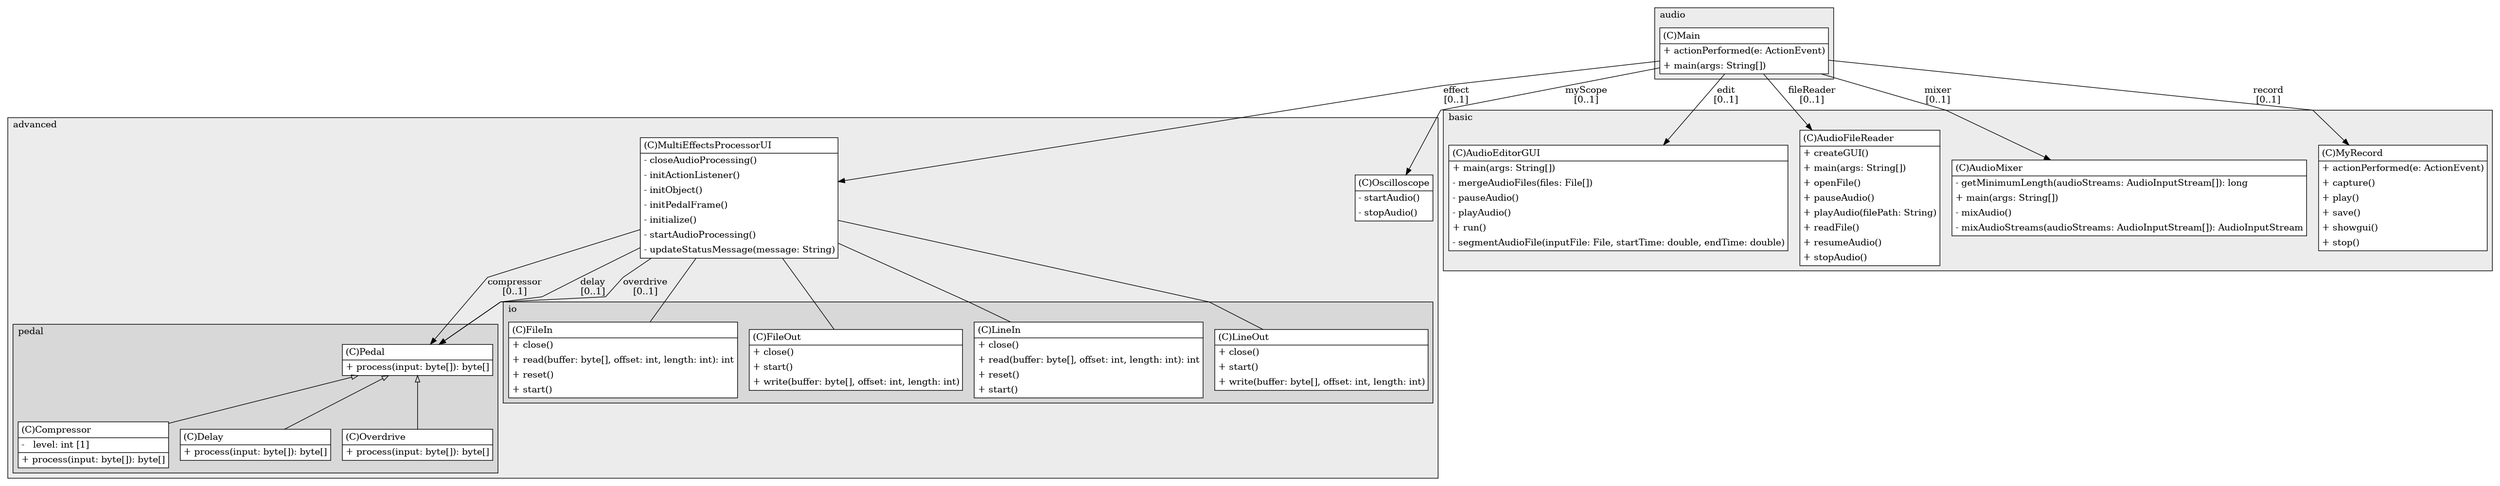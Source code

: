@startuml

/' diagram meta data start
config=StructureConfiguration;
{
  "projectClassification": {
    "searchMode": "OpenProject", // OpenProject, AllProjects
    "includedProjects": "",
    "pathEndKeywords": "*.impl",
    "isClientPath": "",
    "isClientName": "",
    "isTestPath": "",
    "isTestName": "",
    "isMappingPath": "",
    "isMappingName": "",
    "isDataAccessPath": "",
    "isDataAccessName": "",
    "isDataStructurePath": "",
    "isDataStructureName": "",
    "isInterfaceStructuresPath": "",
    "isInterfaceStructuresName": "",
    "isEntryPointPath": "",
    "isEntryPointName": "",
    "treatFinalFieldsAsMandatory": false
  },
  "graphRestriction": {
    "classPackageExcludeFilter": "",
    "classPackageIncludeFilter": "",
    "classNameExcludeFilter": "",
    "classNameIncludeFilter": "",
    "methodNameExcludeFilter": "",
    "methodNameIncludeFilter": "",
    "removeByInheritance": "", // inheritance/annotation based filtering is done in a second step
    "removeByAnnotation": "",
    "removeByClassPackage": "", // cleanup the graph after inheritance/annotation based filtering is done
    "removeByClassName": "",
    "cutMappings": false,
    "cutEnum": true,
    "cutTests": true,
    "cutClient": true,
    "cutDataAccess": false,
    "cutInterfaceStructures": false,
    "cutDataStructures": false,
    "cutGetterAndSetter": true,
    "cutConstructors": true
  },
  "graphTraversal": {
    "forwardDepth": 6,
    "backwardDepth": 6,
    "classPackageExcludeFilter": "",
    "classPackageIncludeFilter": "",
    "classNameExcludeFilter": "",
    "classNameIncludeFilter": "",
    "methodNameExcludeFilter": "",
    "methodNameIncludeFilter": "",
    "hideMappings": false,
    "hideDataStructures": false,
    "hidePrivateMethods": true,
    "hideInterfaceCalls": true, // indirection: implementation -> interface (is hidden) -> implementation
    "onlyShowApplicationEntryPoints": false, // root node is included
    "useMethodCallsForStructureDiagram": "ForwardOnly" // ForwardOnly, BothDirections, No
  },
  "details": {
    "aggregation": "GroupByClass", // ByClass, GroupByClass, None
    "showClassGenericTypes": true,
    "showMethods": true,
    "showMethodParameterNames": true,
    "showMethodParameterTypes": true,
    "showMethodReturnType": true,
    "showPackageLevels": 2,
    "showDetailedClassStructure": true
  },
  "rootClass": "audio.Main",
  "extensionCallbackMethod": "" // qualified.class.name#methodName - signature: public static String method(String)
}
diagram meta data end '/



digraph g {
    rankdir="TB"
    splines=polyline
    

'nodes 
subgraph cluster_718837726 { 
   	label=advanced
	labeljust=l
	fillcolor="#ececec"
	style=filled
   
   MultiEffectsProcessorUI258518842[
	label=<<TABLE BORDER="1" CELLBORDER="0" CELLPADDING="4" CELLSPACING="0">
<TR><TD ALIGN="LEFT" >(C)MultiEffectsProcessorUI</TD></TR>
<HR/>
<TR><TD ALIGN="LEFT" >- closeAudioProcessing()</TD></TR>
<TR><TD ALIGN="LEFT" >- initActionListener()</TD></TR>
<TR><TD ALIGN="LEFT" >- initObject()</TD></TR>
<TR><TD ALIGN="LEFT" >- initPedalFrame()</TD></TR>
<TR><TD ALIGN="LEFT" >- initialize()</TD></TR>
<TR><TD ALIGN="LEFT" >- startAudioProcessing()</TD></TR>
<TR><TD ALIGN="LEFT" >- updateStatusMessage(message: String)</TD></TR>
</TABLE>>
	style=filled
	margin=0
	shape=plaintext
	fillcolor="#FFFFFF"
];

Oscilloscope258518842[
	label=<<TABLE BORDER="1" CELLBORDER="0" CELLPADDING="4" CELLSPACING="0">
<TR><TD ALIGN="LEFT" >(C)Oscilloscope</TD></TR>
<HR/>
<TR><TD ALIGN="LEFT" >- startAudio()</TD></TR>
<TR><TD ALIGN="LEFT" >- stopAudio()</TD></TR>
</TABLE>>
	style=filled
	margin=0
	shape=plaintext
	fillcolor="#FFFFFF"
];

subgraph cluster_10098514 {
   	label=pedal
	labeljust=l
	fillcolor="#d8d8d8"
	style=filled

   Compressor1796506170[
	label=<<TABLE BORDER="1" CELLBORDER="0" CELLPADDING="4" CELLSPACING="0">
<TR><TD ALIGN="LEFT" >(C)Compressor</TD></TR>
<HR/>
<TR><TD ALIGN="LEFT" >-   level: int [1]</TD></TR>
<HR/>
<TR><TD ALIGN="LEFT" >+ process(input: byte[]): byte[]</TD></TR>
</TABLE>>
	style=filled
	margin=0
	shape=plaintext
	fillcolor="#FFFFFF"
];

Delay1796506170[
	label=<<TABLE BORDER="1" CELLBORDER="0" CELLPADDING="4" CELLSPACING="0">
<TR><TD ALIGN="LEFT" >(C)Delay</TD></TR>
<HR/>
<TR><TD ALIGN="LEFT" >+ process(input: byte[]): byte[]</TD></TR>
</TABLE>>
	style=filled
	margin=0
	shape=plaintext
	fillcolor="#FFFFFF"
];

Overdrive1796506170[
	label=<<TABLE BORDER="1" CELLBORDER="0" CELLPADDING="4" CELLSPACING="0">
<TR><TD ALIGN="LEFT" >(C)Overdrive</TD></TR>
<HR/>
<TR><TD ALIGN="LEFT" >+ process(input: byte[]): byte[]</TD></TR>
</TABLE>>
	style=filled
	margin=0
	shape=plaintext
	fillcolor="#FFFFFF"
];

Pedal1796506170[
	label=<<TABLE BORDER="1" CELLBORDER="0" CELLPADDING="4" CELLSPACING="0">
<TR><TD ALIGN="LEFT" >(C)Pedal</TD></TR>
<HR/>
<TR><TD ALIGN="LEFT" >+ process(input: byte[]): byte[]</TD></TR>
</TABLE>>
	style=filled
	margin=0
	shape=plaintext
	fillcolor="#FFFFFF"
];
}

subgraph cluster_187709838 {
   	label=io
	labeljust=l
	fillcolor="#d8d8d8"
	style=filled

   FileIn658507866[
	label=<<TABLE BORDER="1" CELLBORDER="0" CELLPADDING="4" CELLSPACING="0">
<TR><TD ALIGN="LEFT" >(C)FileIn</TD></TR>
<HR/>

<TR><TD ALIGN="LEFT" >+ close()</TD></TR>
<TR><TD ALIGN="LEFT" >+ read(buffer: byte[], offset: int, length: int): int</TD></TR>
<TR><TD ALIGN="LEFT" >+ reset()</TD></TR>
<TR><TD ALIGN="LEFT" >+ start()</TD></TR>
</TABLE>>
	style=filled
	margin=0
	shape=plaintext
	fillcolor="#FFFFFF"
];

FileOut658507866[
	label=<<TABLE BORDER="1" CELLBORDER="0" CELLPADDING="4" CELLSPACING="0">
<TR><TD ALIGN="LEFT" >(C)FileOut</TD></TR>
<HR/>
<TR><TD ALIGN="LEFT" >+ close()</TD></TR>
<TR><TD ALIGN="LEFT" >+ start()</TD></TR>
<TR><TD ALIGN="LEFT" >+ write(buffer: byte[], offset: int, length: int)</TD></TR>
</TABLE>>
	style=filled
	margin=0
	shape=plaintext
	fillcolor="#FFFFFF"
];

LineIn658507866[
	label=<<TABLE BORDER="1" CELLBORDER="0" CELLPADDING="4" CELLSPACING="0">
<TR><TD ALIGN="LEFT" >(C)LineIn</TD></TR>
<HR/>
<TR><TD ALIGN="LEFT" >+ close()</TD></TR>
<TR><TD ALIGN="LEFT" >+ read(buffer: byte[], offset: int, length: int): int</TD></TR>
<TR><TD ALIGN="LEFT" >+ reset()</TD></TR>
<TR><TD ALIGN="LEFT" >+ start()</TD></TR>
</TABLE>>
	style=filled
	margin=0
	shape=plaintext
	fillcolor="#FFFFFF"
];

LineOut658507866[
	label=<<TABLE BORDER="1" CELLBORDER="0" CELLPADDING="4" CELLSPACING="0">
<TR><TD ALIGN="LEFT" >(C)LineOut</TD></TR>
<HR/>
<TR><TD ALIGN="LEFT" >+ close()</TD></TR>
<TR><TD ALIGN="LEFT" >+ start()</TD></TR>
<TR><TD ALIGN="LEFT" >+ write(buffer: byte[], offset: int, length: int)</TD></TR>
</TABLE>>
	style=filled
	margin=0
	shape=plaintext
	fillcolor="#FFFFFF"
];
}
}

subgraph cluster_93166550 {
   	label=audio
	labeljust=l
	fillcolor="#ececec"
	style=filled

   Main93166550[
	label=<<TABLE BORDER="1" CELLBORDER="0" CELLPADDING="4" CELLSPACING="0">
<TR><TD ALIGN="LEFT" >(C)Main</TD></TR>
<HR/>

<TR><TD ALIGN="LEFT" >+ actionPerformed(e: ActionEvent)</TD></TR>
<TR><TD ALIGN="LEFT" >+ main(args: String[])</TD></TR>
</TABLE>>
	style=filled
	margin=0
	shape=plaintext
	fillcolor="#FFFFFF"
];
}

subgraph cluster_93508654 {
   	label=basic
	labeljust=l
	fillcolor="#ececec"
	style=filled

   AudioEditorGUI634084330[
	label=<<TABLE BORDER="1" CELLBORDER="0" CELLPADDING="4" CELLSPACING="0">
<TR><TD ALIGN="LEFT" >(C)AudioEditorGUI</TD></TR>
<HR/>
<TR><TD ALIGN="LEFT" >+ main(args: String[])</TD></TR>
<TR><TD ALIGN="LEFT" >- mergeAudioFiles(files: File[])</TD></TR>
<TR><TD ALIGN="LEFT" >- pauseAudio()</TD></TR>
<TR><TD ALIGN="LEFT" >- playAudio()</TD></TR>
<TR><TD ALIGN="LEFT" >+ run()</TD></TR>
<TR><TD ALIGN="LEFT" >- segmentAudioFile(inputFile: File, startTime: double, endTime: double)</TD></TR>
</TABLE>>
	style=filled
	margin=0
	shape=plaintext
	fillcolor="#FFFFFF"
];

AudioFileReader634084330[
	label=<<TABLE BORDER="1" CELLBORDER="0" CELLPADDING="4" CELLSPACING="0">
<TR><TD ALIGN="LEFT" >(C)AudioFileReader</TD></TR>
<HR/>
<TR><TD ALIGN="LEFT" >+ createGUI()</TD></TR>
<TR><TD ALIGN="LEFT" >+ main(args: String[])</TD></TR>
<TR><TD ALIGN="LEFT" >+ openFile()</TD></TR>
<TR><TD ALIGN="LEFT" >+ pauseAudio()</TD></TR>
<TR><TD ALIGN="LEFT" >+ playAudio(filePath: String)</TD></TR>
<TR><TD ALIGN="LEFT" >+ readFile()</TD></TR>
<TR><TD ALIGN="LEFT" >+ resumeAudio()</TD></TR>
<TR><TD ALIGN="LEFT" >+ stopAudio()</TD></TR>
</TABLE>>
	style=filled
	margin=0
	shape=plaintext
	fillcolor="#FFFFFF"
];

AudioMixer634084330[
	label=<<TABLE BORDER="1" CELLBORDER="0" CELLPADDING="4" CELLSPACING="0">
<TR><TD ALIGN="LEFT" >(C)AudioMixer</TD></TR>
<HR/>
<TR><TD ALIGN="LEFT" >- getMinimumLength(audioStreams: AudioInputStream[]): long</TD></TR>
<TR><TD ALIGN="LEFT" >+ main(args: String[])</TD></TR>
<TR><TD ALIGN="LEFT" >- mixAudio()</TD></TR>
<TR><TD ALIGN="LEFT" >- mixAudioStreams(audioStreams: AudioInputStream[]): AudioInputStream</TD></TR>
</TABLE>>
	style=filled
	margin=0
	shape=plaintext
	fillcolor="#FFFFFF"
];

MyRecord634084330[
	label=<<TABLE BORDER="1" CELLBORDER="0" CELLPADDING="4" CELLSPACING="0">
<TR><TD ALIGN="LEFT" >(C)MyRecord</TD></TR>
<HR/>
<TR><TD ALIGN="LEFT" >+ actionPerformed(e: ActionEvent)</TD></TR>
<TR><TD ALIGN="LEFT" >+ capture()</TD></TR>
<TR><TD ALIGN="LEFT" >+ play()</TD></TR>
<TR><TD ALIGN="LEFT" >+ save()</TD></TR>
<TR><TD ALIGN="LEFT" >+ showgui()</TD></TR>
<TR><TD ALIGN="LEFT" >+ stop()</TD></TR>
</TABLE>>
	style=filled
	margin=0
	shape=plaintext
	fillcolor="#FFFFFF"
];
}

'edges
Main93166550 -> AudioEditorGUI634084330[label="edit
[0..1]"];
Main93166550 -> AudioFileReader634084330[label="fileReader
[0..1]"];
Main93166550 -> AudioMixer634084330[label="mixer
[0..1]"];
Main93166550 -> MultiEffectsProcessorUI258518842[label="effect
[0..1]"];
Main93166550 -> MyRecord634084330[label="record
[0..1]"];
Main93166550 -> Oscilloscope258518842[label="myScope
[0..1]"];
MultiEffectsProcessorUI258518842 -> FileIn658507866[arrowhead=none];
MultiEffectsProcessorUI258518842 -> FileOut658507866[arrowhead=none];
MultiEffectsProcessorUI258518842 -> LineIn658507866[arrowhead=none];
MultiEffectsProcessorUI258518842 -> LineOut658507866[arrowhead=none];
MultiEffectsProcessorUI258518842 -> Pedal1796506170[label="compressor
[0..1]"];
MultiEffectsProcessorUI258518842 -> Pedal1796506170[label="delay
[0..1]"];
MultiEffectsProcessorUI258518842 -> Pedal1796506170[label="overdrive
[0..1]"];
Pedal1796506170 -> Compressor1796506170[arrowhead=none, arrowtail=empty, dir=both];
Pedal1796506170 -> Delay1796506170[arrowhead=none, arrowtail=empty, dir=both];
Pedal1796506170 -> Overdrive1796506170[arrowhead=none, arrowtail=empty, dir=both];
    
}
@enduml